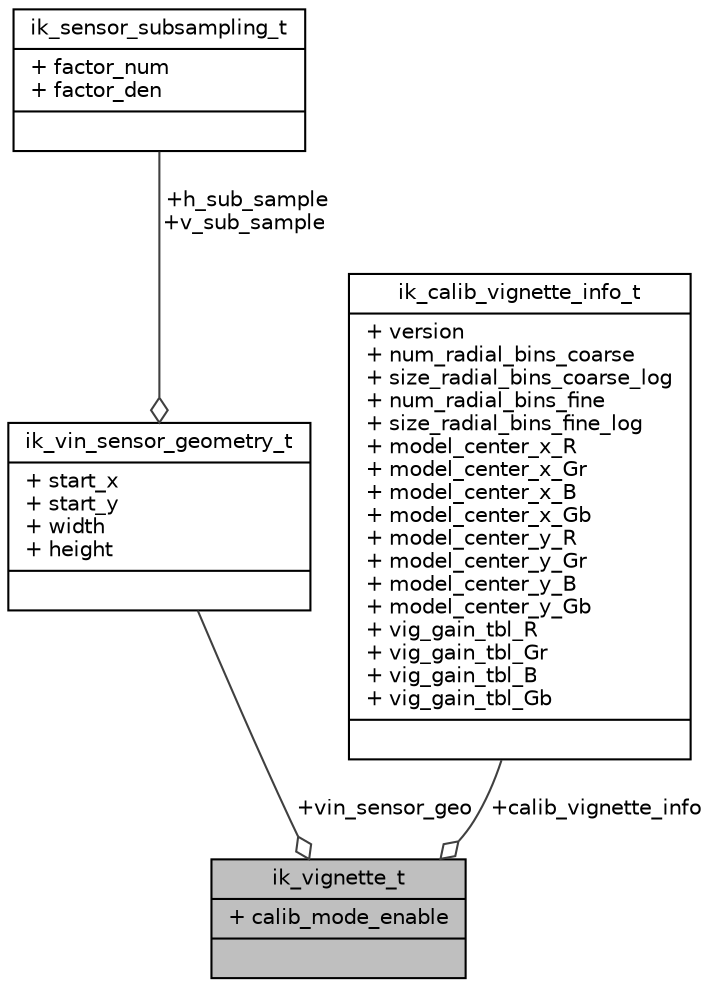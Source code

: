 digraph "ik_vignette_t"
{
 // INTERACTIVE_SVG=YES
 // LATEX_PDF_SIZE
  bgcolor="transparent";
  edge [fontname="Helvetica",fontsize="10",labelfontname="Helvetica",labelfontsize="10"];
  node [fontname="Helvetica",fontsize="10",shape=record];
  Node1 [label="{ik_vignette_t\n|+ calib_mode_enable\l|}",height=0.2,width=0.4,color="black", fillcolor="grey75", style="filled", fontcolor="black",tooltip=" "];
  Node2 -> Node1 [color="grey25",fontsize="10",style="solid",label=" +vin_sensor_geo" ,arrowhead="odiamond",fontname="Helvetica"];
  Node2 [label="{ik_vin_sensor_geometry_t\n|+ start_x\l+ start_y\l+ width\l+ height\l|}",height=0.2,width=0.4,color="black",URL="$d2/d80/structik__vin__sensor__geometry__t.html",tooltip=" "];
  Node3 -> Node2 [color="grey25",fontsize="10",style="solid",label=" +h_sub_sample\n+v_sub_sample" ,arrowhead="odiamond",fontname="Helvetica"];
  Node3 [label="{ik_sensor_subsampling_t\n|+ factor_num\l+ factor_den\l|}",height=0.2,width=0.4,color="black",URL="$da/db4/structik__sensor__subsampling__t.html",tooltip=" "];
  Node4 -> Node1 [color="grey25",fontsize="10",style="solid",label=" +calib_vignette_info" ,arrowhead="odiamond",fontname="Helvetica"];
  Node4 [label="{ik_calib_vignette_info_t\n|+ version\l+ num_radial_bins_coarse\l+ size_radial_bins_coarse_log\l+ num_radial_bins_fine\l+ size_radial_bins_fine_log\l+ model_center_x_R\l+ model_center_x_Gr\l+ model_center_x_B\l+ model_center_x_Gb\l+ model_center_y_R\l+ model_center_y_Gr\l+ model_center_y_B\l+ model_center_y_Gb\l+ vig_gain_tbl_R\l+ vig_gain_tbl_Gr\l+ vig_gain_tbl_B\l+ vig_gain_tbl_Gb\l|}",height=0.2,width=0.4,color="black",URL="$d9/d42/structik__calib__vignette__info__t.html",tooltip=" "];
}
